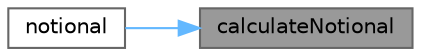 digraph "calculateNotional"
{
 // INTERACTIVE_SVG=YES
 // LATEX_PDF_SIZE
  bgcolor="transparent";
  edge [fontname=Helvetica,fontsize=10,labelfontname=Helvetica,labelfontsize=10];
  node [fontname=Helvetica,fontsize=10,shape=box,height=0.2,width=0.4];
  rankdir="RL";
  Node1 [label="calculateNotional",height=0.2,width=0.4,color="gray40", fillcolor="grey60", style="filled", fontcolor="black",tooltip="calculates the CompositeTrade notional, when supplied with the notionals of the subtrades"];
  Node1 -> Node2 [dir="back",color="steelblue1",style="solid"];
  Node2 [label="notional",height=0.2,width=0.4,color="grey40", fillcolor="white", style="filled",URL="$classore_1_1data_1_1_composite_trade.html#a70619a91ccb26e89d3e8b56e39fd19ab",tooltip="Return the current notional in npvCurrency. See individual sub-classes for the precise definition."];
}
